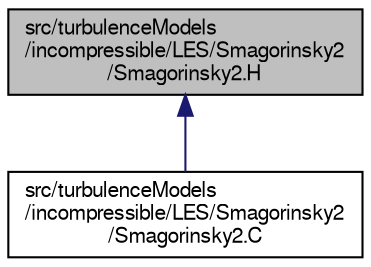 digraph "src/turbulenceModels/incompressible/LES/Smagorinsky2/Smagorinsky2.H"
{
  bgcolor="transparent";
  edge [fontname="FreeSans",fontsize="10",labelfontname="FreeSans",labelfontsize="10"];
  node [fontname="FreeSans",fontsize="10",shape=record];
  Node2 [label="src/turbulenceModels\l/incompressible/LES/Smagorinsky2\l/Smagorinsky2.H",height=0.2,width=0.4,color="black", fillcolor="grey75", style="filled", fontcolor="black"];
  Node2 -> Node3 [dir="back",color="midnightblue",fontsize="10",style="solid",fontname="FreeSans"];
  Node3 [label="src/turbulenceModels\l/incompressible/LES/Smagorinsky2\l/Smagorinsky2.C",height=0.2,width=0.4,color="black",URL="$a17450.html"];
}
